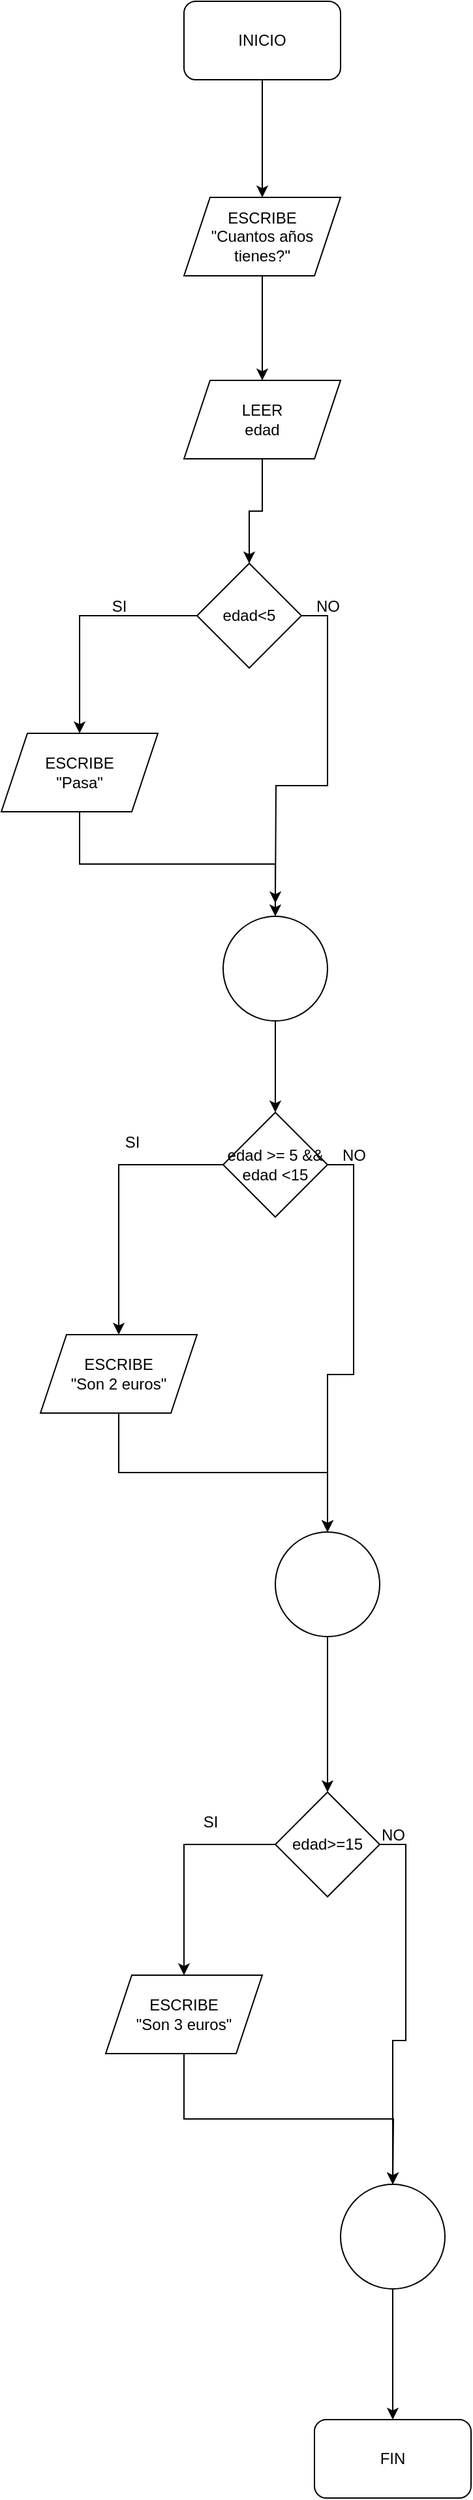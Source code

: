 <mxfile version="22.0.4" type="device">
  <diagram name="Página-1" id="KDMUr4i2PaF0-muNMiNQ">
    <mxGraphModel dx="714" dy="712" grid="1" gridSize="10" guides="1" tooltips="1" connect="1" arrows="1" fold="1" page="1" pageScale="1" pageWidth="1169" pageHeight="827" math="0" shadow="0">
      <root>
        <mxCell id="0" />
        <mxCell id="1" parent="0" />
        <mxCell id="ba29O82idYG9FmB3kM_p-15" style="edgeStyle=orthogonalEdgeStyle;rounded=0;orthogonalLoop=1;jettySize=auto;html=1;exitX=0.5;exitY=1;exitDx=0;exitDy=0;" edge="1" parent="1" source="ba29O82idYG9FmB3kM_p-1" target="ba29O82idYG9FmB3kM_p-2">
          <mxGeometry relative="1" as="geometry" />
        </mxCell>
        <mxCell id="ba29O82idYG9FmB3kM_p-1" value="INICIO" style="rounded=1;whiteSpace=wrap;html=1;" vertex="1" parent="1">
          <mxGeometry x="370" y="30" width="120" height="60" as="geometry" />
        </mxCell>
        <mxCell id="ba29O82idYG9FmB3kM_p-14" style="edgeStyle=orthogonalEdgeStyle;rounded=0;orthogonalLoop=1;jettySize=auto;html=1;exitX=0.5;exitY=1;exitDx=0;exitDy=0;" edge="1" parent="1" source="ba29O82idYG9FmB3kM_p-2" target="ba29O82idYG9FmB3kM_p-3">
          <mxGeometry relative="1" as="geometry" />
        </mxCell>
        <mxCell id="ba29O82idYG9FmB3kM_p-2" value="ESCRIBE&lt;br&gt;&quot;Cuantos años tienes?&quot;" style="shape=parallelogram;perimeter=parallelogramPerimeter;whiteSpace=wrap;html=1;fixedSize=1;" vertex="1" parent="1">
          <mxGeometry x="370" y="180" width="120" height="60" as="geometry" />
        </mxCell>
        <mxCell id="ba29O82idYG9FmB3kM_p-13" style="edgeStyle=orthogonalEdgeStyle;rounded=0;orthogonalLoop=1;jettySize=auto;html=1;exitX=0.5;exitY=1;exitDx=0;exitDy=0;entryX=0.5;entryY=0;entryDx=0;entryDy=0;" edge="1" parent="1" source="ba29O82idYG9FmB3kM_p-3" target="ba29O82idYG9FmB3kM_p-4">
          <mxGeometry relative="1" as="geometry" />
        </mxCell>
        <mxCell id="ba29O82idYG9FmB3kM_p-3" value="LEER&lt;br&gt;edad" style="shape=parallelogram;perimeter=parallelogramPerimeter;whiteSpace=wrap;html=1;fixedSize=1;" vertex="1" parent="1">
          <mxGeometry x="370" y="320" width="120" height="60" as="geometry" />
        </mxCell>
        <mxCell id="ba29O82idYG9FmB3kM_p-6" style="edgeStyle=orthogonalEdgeStyle;rounded=0;orthogonalLoop=1;jettySize=auto;html=1;exitX=0;exitY=0.5;exitDx=0;exitDy=0;" edge="1" parent="1" source="ba29O82idYG9FmB3kM_p-4" target="ba29O82idYG9FmB3kM_p-5">
          <mxGeometry relative="1" as="geometry" />
        </mxCell>
        <mxCell id="ba29O82idYG9FmB3kM_p-9" style="edgeStyle=orthogonalEdgeStyle;rounded=0;orthogonalLoop=1;jettySize=auto;html=1;exitX=1;exitY=0.5;exitDx=0;exitDy=0;" edge="1" parent="1" source="ba29O82idYG9FmB3kM_p-4">
          <mxGeometry relative="1" as="geometry">
            <mxPoint x="440" y="720" as="targetPoint" />
          </mxGeometry>
        </mxCell>
        <mxCell id="ba29O82idYG9FmB3kM_p-4" value="edad&amp;lt;5" style="rhombus;whiteSpace=wrap;html=1;" vertex="1" parent="1">
          <mxGeometry x="380" y="460" width="80" height="80" as="geometry" />
        </mxCell>
        <mxCell id="ba29O82idYG9FmB3kM_p-8" style="edgeStyle=orthogonalEdgeStyle;rounded=0;orthogonalLoop=1;jettySize=auto;html=1;exitX=0.5;exitY=1;exitDx=0;exitDy=0;" edge="1" parent="1" source="ba29O82idYG9FmB3kM_p-5" target="ba29O82idYG9FmB3kM_p-7">
          <mxGeometry relative="1" as="geometry" />
        </mxCell>
        <mxCell id="ba29O82idYG9FmB3kM_p-5" value="ESCRIBE&lt;br&gt;&quot;Pasa&quot;" style="shape=parallelogram;perimeter=parallelogramPerimeter;whiteSpace=wrap;html=1;fixedSize=1;" vertex="1" parent="1">
          <mxGeometry x="230" y="590" width="120" height="60" as="geometry" />
        </mxCell>
        <mxCell id="ba29O82idYG9FmB3kM_p-17" style="edgeStyle=orthogonalEdgeStyle;rounded=0;orthogonalLoop=1;jettySize=auto;html=1;exitX=0.5;exitY=1;exitDx=0;exitDy=0;entryX=0.5;entryY=0;entryDx=0;entryDy=0;" edge="1" parent="1" source="ba29O82idYG9FmB3kM_p-7" target="ba29O82idYG9FmB3kM_p-16">
          <mxGeometry relative="1" as="geometry" />
        </mxCell>
        <mxCell id="ba29O82idYG9FmB3kM_p-7" value="" style="ellipse;whiteSpace=wrap;html=1;aspect=fixed;" vertex="1" parent="1">
          <mxGeometry x="400" y="730" width="80" height="80" as="geometry" />
        </mxCell>
        <mxCell id="ba29O82idYG9FmB3kM_p-10" value="NO" style="text;html=1;align=center;verticalAlign=middle;resizable=0;points=[];autosize=1;strokeColor=none;fillColor=none;" vertex="1" parent="1">
          <mxGeometry x="460" y="478" width="40" height="30" as="geometry" />
        </mxCell>
        <mxCell id="ba29O82idYG9FmB3kM_p-11" value="SI" style="text;html=1;align=center;verticalAlign=middle;resizable=0;points=[];autosize=1;strokeColor=none;fillColor=none;" vertex="1" parent="1">
          <mxGeometry x="305" y="478" width="30" height="30" as="geometry" />
        </mxCell>
        <mxCell id="ba29O82idYG9FmB3kM_p-19" style="edgeStyle=orthogonalEdgeStyle;rounded=0;orthogonalLoop=1;jettySize=auto;html=1;exitX=0;exitY=0.5;exitDx=0;exitDy=0;" edge="1" parent="1" source="ba29O82idYG9FmB3kM_p-16" target="ba29O82idYG9FmB3kM_p-18">
          <mxGeometry relative="1" as="geometry" />
        </mxCell>
        <mxCell id="ba29O82idYG9FmB3kM_p-21" style="edgeStyle=orthogonalEdgeStyle;rounded=0;orthogonalLoop=1;jettySize=auto;html=1;exitX=1;exitY=0.5;exitDx=0;exitDy=0;entryX=0.5;entryY=0;entryDx=0;entryDy=0;" edge="1" parent="1" source="ba29O82idYG9FmB3kM_p-16" target="ba29O82idYG9FmB3kM_p-20">
          <mxGeometry relative="1" as="geometry" />
        </mxCell>
        <mxCell id="ba29O82idYG9FmB3kM_p-16" value="edad &amp;gt;= 5 &amp;amp;&amp;amp; edad &amp;lt;15" style="rhombus;whiteSpace=wrap;html=1;" vertex="1" parent="1">
          <mxGeometry x="400" y="880" width="80" height="80" as="geometry" />
        </mxCell>
        <mxCell id="ba29O82idYG9FmB3kM_p-22" style="edgeStyle=orthogonalEdgeStyle;rounded=0;orthogonalLoop=1;jettySize=auto;html=1;exitX=0.5;exitY=1;exitDx=0;exitDy=0;entryX=0.5;entryY=0;entryDx=0;entryDy=0;" edge="1" parent="1" source="ba29O82idYG9FmB3kM_p-18" target="ba29O82idYG9FmB3kM_p-20">
          <mxGeometry relative="1" as="geometry" />
        </mxCell>
        <mxCell id="ba29O82idYG9FmB3kM_p-18" value="ESCRIBE&lt;br&gt;&quot;Son 2 euros&quot;" style="shape=parallelogram;perimeter=parallelogramPerimeter;whiteSpace=wrap;html=1;fixedSize=1;" vertex="1" parent="1">
          <mxGeometry x="260" y="1050" width="120" height="60" as="geometry" />
        </mxCell>
        <mxCell id="ba29O82idYG9FmB3kM_p-26" style="edgeStyle=orthogonalEdgeStyle;rounded=0;orthogonalLoop=1;jettySize=auto;html=1;exitX=0.5;exitY=1;exitDx=0;exitDy=0;" edge="1" parent="1" source="ba29O82idYG9FmB3kM_p-20" target="ba29O82idYG9FmB3kM_p-25">
          <mxGeometry relative="1" as="geometry" />
        </mxCell>
        <mxCell id="ba29O82idYG9FmB3kM_p-20" value="" style="ellipse;whiteSpace=wrap;html=1;aspect=fixed;" vertex="1" parent="1">
          <mxGeometry x="440" y="1201" width="80" height="80" as="geometry" />
        </mxCell>
        <mxCell id="ba29O82idYG9FmB3kM_p-23" value="SI" style="text;html=1;align=center;verticalAlign=middle;resizable=0;points=[];autosize=1;strokeColor=none;fillColor=none;" vertex="1" parent="1">
          <mxGeometry x="315" y="888" width="30" height="30" as="geometry" />
        </mxCell>
        <mxCell id="ba29O82idYG9FmB3kM_p-24" value="NO" style="text;html=1;align=center;verticalAlign=middle;resizable=0;points=[];autosize=1;strokeColor=none;fillColor=none;" vertex="1" parent="1">
          <mxGeometry x="480" y="898" width="40" height="30" as="geometry" />
        </mxCell>
        <mxCell id="ba29O82idYG9FmB3kM_p-28" style="edgeStyle=orthogonalEdgeStyle;rounded=0;orthogonalLoop=1;jettySize=auto;html=1;exitX=0;exitY=0.5;exitDx=0;exitDy=0;entryX=0.5;entryY=0;entryDx=0;entryDy=0;" edge="1" parent="1" source="ba29O82idYG9FmB3kM_p-25" target="ba29O82idYG9FmB3kM_p-27">
          <mxGeometry relative="1" as="geometry" />
        </mxCell>
        <mxCell id="ba29O82idYG9FmB3kM_p-30" style="edgeStyle=orthogonalEdgeStyle;rounded=0;orthogonalLoop=1;jettySize=auto;html=1;exitX=1;exitY=0.5;exitDx=0;exitDy=0;entryX=0.5;entryY=0;entryDx=0;entryDy=0;" edge="1" parent="1" source="ba29O82idYG9FmB3kM_p-25" target="ba29O82idYG9FmB3kM_p-29">
          <mxGeometry relative="1" as="geometry" />
        </mxCell>
        <mxCell id="ba29O82idYG9FmB3kM_p-25" value="edad&amp;gt;=15" style="rhombus;whiteSpace=wrap;html=1;" vertex="1" parent="1">
          <mxGeometry x="440" y="1400" width="80" height="80" as="geometry" />
        </mxCell>
        <mxCell id="ba29O82idYG9FmB3kM_p-31" style="edgeStyle=orthogonalEdgeStyle;rounded=0;orthogonalLoop=1;jettySize=auto;html=1;exitX=0.5;exitY=1;exitDx=0;exitDy=0;" edge="1" parent="1" source="ba29O82idYG9FmB3kM_p-27">
          <mxGeometry relative="1" as="geometry">
            <mxPoint x="530" y="1700" as="targetPoint" />
          </mxGeometry>
        </mxCell>
        <mxCell id="ba29O82idYG9FmB3kM_p-27" value="ESCRIBE&lt;br&gt;&quot;Son 3 euros&quot;" style="shape=parallelogram;perimeter=parallelogramPerimeter;whiteSpace=wrap;html=1;fixedSize=1;" vertex="1" parent="1">
          <mxGeometry x="310" y="1540" width="120" height="60" as="geometry" />
        </mxCell>
        <mxCell id="ba29O82idYG9FmB3kM_p-35" style="edgeStyle=orthogonalEdgeStyle;rounded=0;orthogonalLoop=1;jettySize=auto;html=1;exitX=0.5;exitY=1;exitDx=0;exitDy=0;entryX=0.5;entryY=0;entryDx=0;entryDy=0;" edge="1" parent="1" source="ba29O82idYG9FmB3kM_p-29" target="ba29O82idYG9FmB3kM_p-34">
          <mxGeometry relative="1" as="geometry" />
        </mxCell>
        <mxCell id="ba29O82idYG9FmB3kM_p-29" value="" style="ellipse;whiteSpace=wrap;html=1;aspect=fixed;" vertex="1" parent="1">
          <mxGeometry x="490" y="1700" width="80" height="80" as="geometry" />
        </mxCell>
        <mxCell id="ba29O82idYG9FmB3kM_p-32" value="NO" style="text;html=1;align=center;verticalAlign=middle;resizable=0;points=[];autosize=1;strokeColor=none;fillColor=none;" vertex="1" parent="1">
          <mxGeometry x="510" y="1418" width="40" height="30" as="geometry" />
        </mxCell>
        <mxCell id="ba29O82idYG9FmB3kM_p-33" value="SI" style="text;html=1;align=center;verticalAlign=middle;resizable=0;points=[];autosize=1;strokeColor=none;fillColor=none;" vertex="1" parent="1">
          <mxGeometry x="375" y="1408" width="30" height="30" as="geometry" />
        </mxCell>
        <mxCell id="ba29O82idYG9FmB3kM_p-34" value="FIN" style="rounded=1;whiteSpace=wrap;html=1;" vertex="1" parent="1">
          <mxGeometry x="470" y="1880" width="120" height="60" as="geometry" />
        </mxCell>
      </root>
    </mxGraphModel>
  </diagram>
</mxfile>
